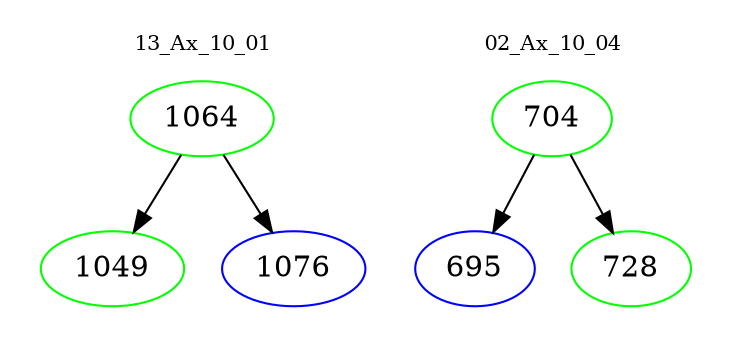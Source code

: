 digraph{
subgraph cluster_0 {
color = white
label = "13_Ax_10_01";
fontsize=10;
T0_1064 [label="1064", color="green"]
T0_1064 -> T0_1049 [color="black"]
T0_1049 [label="1049", color="green"]
T0_1064 -> T0_1076 [color="black"]
T0_1076 [label="1076", color="blue"]
}
subgraph cluster_1 {
color = white
label = "02_Ax_10_04";
fontsize=10;
T1_704 [label="704", color="green"]
T1_704 -> T1_695 [color="black"]
T1_695 [label="695", color="blue"]
T1_704 -> T1_728 [color="black"]
T1_728 [label="728", color="green"]
}
}

